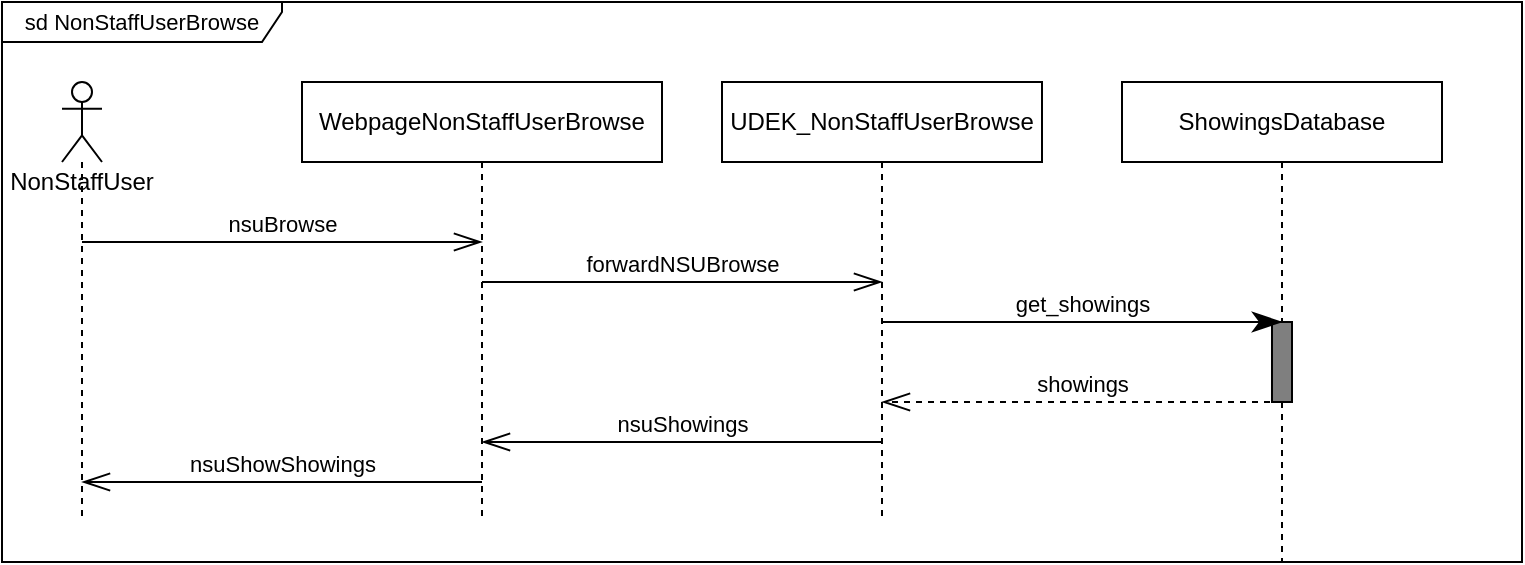 <mxfile version="16.5.1" type="device"><diagram id="UbSpJXMvINvI6A48w-Lx" name="Page-1"><mxGraphModel dx="1102" dy="1025" grid="1" gridSize="10" guides="1" tooltips="1" connect="1" arrows="1" fold="1" page="1" pageScale="1" pageWidth="3300" pageHeight="2339" math="0" shadow="0"><root><mxCell id="0"/><mxCell id="X5XjearkuYIkrU80L7tD-60" value="Diagram Frame" style="" parent="0"/><mxCell id="X5XjearkuYIkrU80L7tD-62" value="sd NonStaffUserBrowse" style="shape=umlFrame;whiteSpace=wrap;html=1;fontFamily=Helvetica;fontSize=11;fontColor=default;strokeWidth=1;fillColor=default;gradientColor=none;width=140;height=20;connectable=0;allowArrows=0;" parent="X5XjearkuYIkrU80L7tD-60" vertex="1"><mxGeometry x="40" y="40" width="760" height="280" as="geometry"/></mxCell><object label="Lifelines&#10;" id="1"><mxCell style="" parent="0"/></object><mxCell id="X5XjearkuYIkrU80L7tD-1" value="NonStaffUser" style="shape=umlLifeline;participant=umlActor;perimeter=lifelinePerimeter;whiteSpace=wrap;html=1;container=0;collapsible=0;recursiveResize=0;verticalAlign=top;spacingTop=36;outlineConnect=0;connectable=0;allowArrows=0;" parent="1" vertex="1"><mxGeometry x="70" y="80" width="20" height="220" as="geometry"/></mxCell><mxCell id="X5XjearkuYIkrU80L7tD-2" value="UDEK_NonStaffUserBrowse" style="shape=umlLifeline;perimeter=lifelinePerimeter;whiteSpace=wrap;html=1;container=0;collapsible=0;recursiveResize=0;outlineConnect=0;connectable=0;allowArrows=0;" parent="1" vertex="1"><mxGeometry x="400" y="80" width="160" height="220" as="geometry"/></mxCell><mxCell id="X5XjearkuYIkrU80L7tD-3" value="WebpageNonStaffUserBrowse" style="shape=umlLifeline;perimeter=lifelinePerimeter;whiteSpace=wrap;html=1;container=0;collapsible=0;recursiveResize=0;outlineConnect=0;connectable=0;allowArrows=0;" parent="1" vertex="1"><mxGeometry x="190" y="80" width="180" height="220" as="geometry"/></mxCell><mxCell id="X5XjearkuYIkrU80L7tD-4" value="ShowingsDatabase" style="shape=umlLifeline;perimeter=lifelinePerimeter;whiteSpace=wrap;html=1;container=0;collapsible=0;recursiveResize=0;outlineConnect=0;connectable=0;allowArrows=0;" parent="1" vertex="1"><mxGeometry x="600" y="80" width="160" height="240" as="geometry"/></mxCell><object label="Frames" id="X5XjearkuYIkrU80L7tD-9"><mxCell style="" parent="0"/></object><object label="Boxes" id="X5XjearkuYIkrU80L7tD-17"><mxCell style="" parent="0"/></object><mxCell id="X5XjearkuYIkrU80L7tD-18" value="" style="rounded=0;whiteSpace=wrap;html=1;fontFamily=Helvetica;fontSize=11;fontColor=default;fillColor=#7F7F7F;imageAlign=left;" parent="X5XjearkuYIkrU80L7tD-17" vertex="1"><mxGeometry x="675" y="200" width="10" height="40" as="geometry"/></mxCell><object label="Arrows&#10;" id="X5XjearkuYIkrU80L7tD-5"><mxCell style="" parent="0"/></object><mxCell id="X5XjearkuYIkrU80L7tD-7" value="nsuBrowse" style="endArrow=openThin;html=1;rounded=0;labelBackgroundColor=default;fontFamily=Helvetica;fontSize=11;fontColor=default;startSize=12;endSize=12;strokeColor=default;shape=connector;endFill=0;verticalAlign=bottom;" parent="X5XjearkuYIkrU80L7tD-5" edge="1"><mxGeometry width="50" height="50" relative="1" as="geometry"><mxPoint x="80" y="160" as="sourcePoint"/><mxPoint x="280" y="160" as="targetPoint"/></mxGeometry></mxCell><mxCell id="X5XjearkuYIkrU80L7tD-8" value="forwardNSUBrowse" style="endArrow=openThin;html=1;rounded=0;labelBackgroundColor=default;fontFamily=Helvetica;fontSize=11;fontColor=default;startSize=12;endSize=12;strokeColor=default;shape=connector;endFill=0;verticalAlign=bottom;" parent="X5XjearkuYIkrU80L7tD-5" edge="1"><mxGeometry width="50" height="50" relative="1" as="geometry"><mxPoint x="280" y="180" as="sourcePoint"/><mxPoint x="480" y="180" as="targetPoint"/></mxGeometry></mxCell><mxCell id="X5XjearkuYIkrU80L7tD-30" value="nsuShowings" style="endArrow=openThin;html=1;rounded=0;labelBackgroundColor=default;fontFamily=Helvetica;fontSize=11;fontColor=default;startSize=12;endSize=12;strokeColor=default;shape=connector;endFill=0;verticalAlign=bottom;" parent="X5XjearkuYIkrU80L7tD-5" edge="1"><mxGeometry width="50" height="50" relative="1" as="geometry"><mxPoint x="480" y="260" as="sourcePoint"/><mxPoint x="280" y="260" as="targetPoint"/></mxGeometry></mxCell><mxCell id="X5XjearkuYIkrU80L7tD-32" value="nsuShowShowings" style="endArrow=openThin;html=1;rounded=0;labelBackgroundColor=default;fontFamily=Helvetica;fontSize=11;fontColor=default;startSize=12;endSize=12;strokeColor=default;shape=connector;endFill=0;verticalAlign=bottom;" parent="X5XjearkuYIkrU80L7tD-5" edge="1"><mxGeometry width="50" height="50" relative="1" as="geometry"><mxPoint x="280" y="280" as="sourcePoint"/><mxPoint x="80" y="280" as="targetPoint"/></mxGeometry></mxCell><mxCell id="X5XjearkuYIkrU80L7tD-35" value="showings" style="edgeStyle=none;shape=connector;rounded=0;orthogonalLoop=1;jettySize=auto;html=1;labelBackgroundColor=default;fontFamily=Helvetica;fontSize=11;fontColor=default;endArrow=openThin;endFill=0;startSize=12;endSize=12;strokeColor=default;dashed=1;verticalAlign=bottom;" parent="X5XjearkuYIkrU80L7tD-5" edge="1"><mxGeometry relative="1" as="geometry"><mxPoint x="480" y="240" as="targetPoint"/><mxPoint x="680" y="240" as="sourcePoint"/></mxGeometry></mxCell><mxCell id="X5XjearkuYIkrU80L7tD-36" value="get_showings" style="endArrow=classicThin;html=1;rounded=0;labelBackgroundColor=default;fontFamily=Helvetica;fontSize=11;fontColor=default;startSize=12;endSize=12;strokeColor=default;shape=connector;endFill=1;verticalAlign=bottom;" parent="X5XjearkuYIkrU80L7tD-5" edge="1"><mxGeometry width="50" height="50" relative="1" as="geometry"><mxPoint x="480" y="200" as="sourcePoint"/><mxPoint x="680" y="200" as="targetPoint"/></mxGeometry></mxCell><object label="Predicates" id="X5XjearkuYIkrU80L7tD-38"><mxCell style="" parent="0"/></object></root></mxGraphModel></diagram></mxfile>